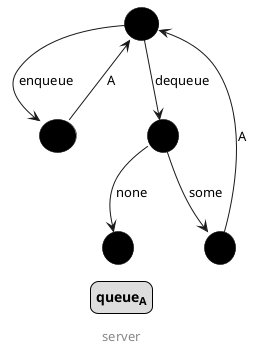 @startuml
skinparam card {
    BackgroundColor 0
    BorderThickness 0.5
    RoundCorner 100
    FontSize 20
}

skinparam legend {
    FontStyle bold
}

skinparam footer {
    FontSize 13
}

card "&" as q1
card "⊸" as q2
card "+" as q3
card "×" as q4
card 1 as q5

q1 -d-> q2: enqueue
q1 -d-> q3: dequeue

q2 -u-> q1: A

q3 -d-> q4: some
q3 -d-> q5: none

q4 -u-> q1: A

legend queue<sub>A</sub>
footer server
@enduml